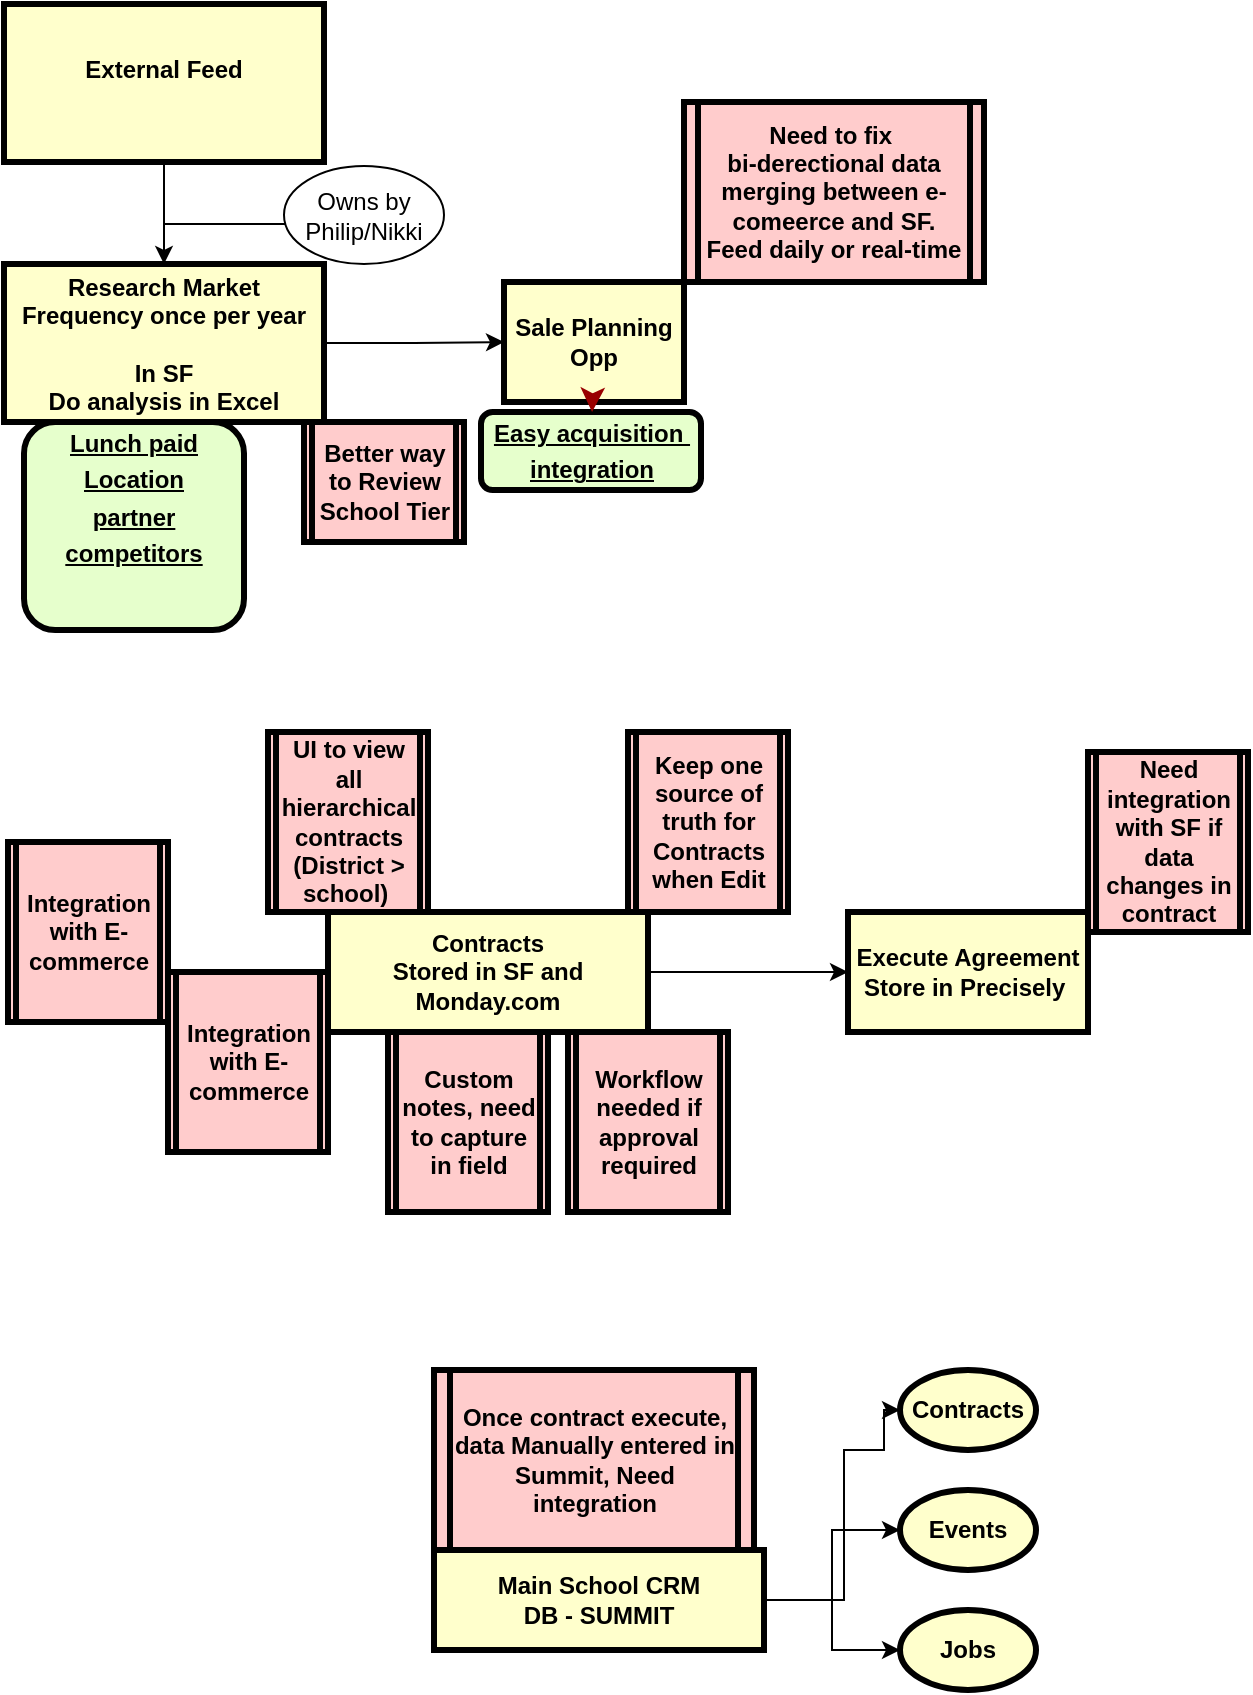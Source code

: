 <mxfile version="26.2.12">
  <diagram name="Page-1" id="c7558073-3199-34d8-9f00-42111426c3f3">
    <mxGraphModel dx="2085" dy="595" grid="1" gridSize="10" guides="1" tooltips="1" connect="1" arrows="1" fold="1" page="1" pageScale="1" pageWidth="826" pageHeight="1169" background="none" math="0" shadow="0">
      <root>
        <mxCell id="0" />
        <mxCell id="1" parent="0" />
        <mxCell id="2" value="&lt;p style=&quot;margin: 0px; margin-top: 4px; text-align: center; text-decoration: underline;&quot;&gt;Easy acquisition&amp;nbsp;&lt;/p&gt;&lt;p style=&quot;margin: 0px; margin-top: 4px; text-align: center; text-decoration: underline;&quot;&gt;integration&lt;/p&gt;" style="verticalAlign=middle;align=center;overflow=fill;fontSize=12;fontFamily=Helvetica;html=1;rounded=1;fontStyle=1;strokeWidth=3;fillColor=#E6FFCC" parent="1" vertex="1">
          <mxGeometry x="78.5" y="321" width="110" height="39" as="geometry" />
        </mxCell>
        <mxCell id="3" value="Sale Planning Opp" style="whiteSpace=wrap;align=center;verticalAlign=middle;fontStyle=1;strokeWidth=3;fillColor=#FFFFCC" parent="1" vertex="1">
          <mxGeometry x="90" y="256" width="90" height="60" as="geometry" />
        </mxCell>
        <mxCell id="StNsoj_P8_iYhHm3oGqo-103" value="" style="edgeStyle=orthogonalEdgeStyle;rounded=0;orthogonalLoop=1;jettySize=auto;html=1;" edge="1" parent="1" source="4" target="StNsoj_P8_iYhHm3oGqo-101">
          <mxGeometry relative="1" as="geometry" />
        </mxCell>
        <mxCell id="StNsoj_P8_iYhHm3oGqo-104" value="" style="edgeStyle=orthogonalEdgeStyle;rounded=0;orthogonalLoop=1;jettySize=auto;html=1;" edge="1" parent="1" source="4" target="StNsoj_P8_iYhHm3oGqo-101">
          <mxGeometry relative="1" as="geometry" />
        </mxCell>
        <mxCell id="StNsoj_P8_iYhHm3oGqo-105" style="edgeStyle=orthogonalEdgeStyle;rounded=0;orthogonalLoop=1;jettySize=auto;html=1;exitX=1;exitY=0.5;exitDx=0;exitDy=0;entryX=0;entryY=0.5;entryDx=0;entryDy=0;" edge="1" parent="1" source="4" target="3">
          <mxGeometry relative="1" as="geometry" />
        </mxCell>
        <mxCell id="4" value="Research Market&#xa;Frequency once per year&#xa;&#xa;In SF&#xa;Do analysis in Excel" style="whiteSpace=wrap;align=center;verticalAlign=middle;fontStyle=1;strokeWidth=3;fillColor=#FFFFCC" parent="1" vertex="1">
          <mxGeometry x="-160" y="247" width="160" height="79" as="geometry" />
        </mxCell>
        <mxCell id="36" value="" style="edgeStyle=none;noEdgeStyle=1;strokeColor=#990000;strokeWidth=2" parent="1" source="3" target="2" edge="1">
          <mxGeometry width="100" height="100" relative="1" as="geometry">
            <mxPoint x="20" y="250" as="sourcePoint" />
            <mxPoint x="120" y="150" as="targetPoint" />
          </mxGeometry>
        </mxCell>
        <mxCell id="StNsoj_P8_iYhHm3oGqo-96" value="&lt;p style=&quot;margin: 0px; margin-top: 4px; text-align: center; text-decoration: underline;&quot;&gt;Lunch paid&lt;/p&gt;&lt;p style=&quot;margin: 0px; margin-top: 4px; text-align: center; text-decoration: underline;&quot;&gt;Location&lt;/p&gt;&lt;p style=&quot;margin: 0px; margin-top: 4px; text-align: center; text-decoration: underline;&quot;&gt;partner&lt;/p&gt;&lt;p style=&quot;margin: 0px; margin-top: 4px; text-align: center; text-decoration: underline;&quot;&gt;competitors&lt;/p&gt;&lt;p style=&quot;margin: 0px; margin-top: 4px; text-align: center; text-decoration: underline;&quot;&gt;&lt;br&gt;&lt;/p&gt;" style="verticalAlign=middle;align=center;overflow=fill;fontSize=12;fontFamily=Helvetica;html=1;rounded=1;fontStyle=1;strokeWidth=3;fillColor=#E6FFCC" vertex="1" parent="1">
          <mxGeometry x="-150" y="326" width="110" height="104" as="geometry" />
        </mxCell>
        <mxCell id="StNsoj_P8_iYhHm3oGqo-100" value="" style="edgeStyle=orthogonalEdgeStyle;rounded=0;orthogonalLoop=1;jettySize=auto;html=1;" edge="1" parent="1" source="StNsoj_P8_iYhHm3oGqo-98" target="4">
          <mxGeometry relative="1" as="geometry" />
        </mxCell>
        <mxCell id="StNsoj_P8_iYhHm3oGqo-98" value="External Feed&#xa;" style="whiteSpace=wrap;align=center;verticalAlign=middle;fontStyle=1;strokeWidth=3;fillColor=#FFFFCC" vertex="1" parent="1">
          <mxGeometry x="-160" y="117" width="160" height="79" as="geometry" />
        </mxCell>
        <mxCell id="StNsoj_P8_iYhHm3oGqo-101" value="Owns by Philip/Nikki" style="ellipse;whiteSpace=wrap;html=1;" vertex="1" parent="1">
          <mxGeometry x="-20" y="198" width="80" height="49" as="geometry" />
        </mxCell>
        <mxCell id="StNsoj_P8_iYhHm3oGqo-102" value="Need to fix &#xa;bi-derectional data merging between e-comeerce and SF.&#xa;Feed daily or real-time" style="shape=process;whiteSpace=wrap;align=center;verticalAlign=middle;size=0.048;fontStyle=1;strokeWidth=3;fillColor=#FFCCCC" vertex="1" parent="1">
          <mxGeometry x="180" y="166" width="150" height="90" as="geometry" />
        </mxCell>
        <mxCell id="StNsoj_P8_iYhHm3oGqo-106" value="Better way to Review School Tier" style="shape=process;whiteSpace=wrap;align=center;verticalAlign=middle;size=0.048;fontStyle=1;strokeWidth=3;fillColor=#FFCCCC" vertex="1" parent="1">
          <mxGeometry x="-10" y="326" width="80" height="60" as="geometry" />
        </mxCell>
        <mxCell id="StNsoj_P8_iYhHm3oGqo-114" value="" style="edgeStyle=orthogonalEdgeStyle;rounded=0;orthogonalLoop=1;jettySize=auto;html=1;" edge="1" parent="1" source="StNsoj_P8_iYhHm3oGqo-107" target="StNsoj_P8_iYhHm3oGqo-113">
          <mxGeometry relative="1" as="geometry" />
        </mxCell>
        <mxCell id="StNsoj_P8_iYhHm3oGqo-107" value="Contracts&#xa;Stored in SF and Monday.com" style="whiteSpace=wrap;align=center;verticalAlign=middle;fontStyle=1;strokeWidth=3;fillColor=#FFFFCC" vertex="1" parent="1">
          <mxGeometry x="2" y="571" width="160" height="60" as="geometry" />
        </mxCell>
        <mxCell id="StNsoj_P8_iYhHm3oGqo-108" value="Keep one source of truth for Contracts when Edit" style="shape=process;whiteSpace=wrap;align=center;verticalAlign=middle;size=0.048;fontStyle=1;strokeWidth=3;fillColor=#FFCCCC" vertex="1" parent="1">
          <mxGeometry x="152" y="481" width="80" height="90" as="geometry" />
        </mxCell>
        <mxCell id="StNsoj_P8_iYhHm3oGqo-109" value="UI to view all hierarchical contracts (District &gt; school) " style="shape=process;whiteSpace=wrap;align=center;verticalAlign=middle;size=0.048;fontStyle=1;strokeWidth=3;fillColor=#FFCCCC" vertex="1" parent="1">
          <mxGeometry x="-28" y="481" width="80" height="90" as="geometry" />
        </mxCell>
        <mxCell id="StNsoj_P8_iYhHm3oGqo-110" value="Integration with E-commerce" style="shape=process;whiteSpace=wrap;align=center;verticalAlign=middle;size=0.048;fontStyle=1;strokeWidth=3;fillColor=#FFCCCC" vertex="1" parent="1">
          <mxGeometry x="-78" y="601" width="80" height="90" as="geometry" />
        </mxCell>
        <mxCell id="StNsoj_P8_iYhHm3oGqo-111" value="Integration with E-commerce" style="shape=process;whiteSpace=wrap;align=center;verticalAlign=middle;size=0.048;fontStyle=1;strokeWidth=3;fillColor=#FFCCCC" vertex="1" parent="1">
          <mxGeometry x="-158" y="536" width="80" height="90" as="geometry" />
        </mxCell>
        <mxCell id="StNsoj_P8_iYhHm3oGqo-113" value="Execute Agreement&lt;div&gt;Store in Precisely&amp;nbsp;&lt;/div&gt;" style="whiteSpace=wrap;html=1;fillColor=#FFFFCC;fontStyle=1;strokeWidth=3;" vertex="1" parent="1">
          <mxGeometry x="262" y="571" width="120" height="60" as="geometry" />
        </mxCell>
        <mxCell id="StNsoj_P8_iYhHm3oGqo-115" value="Need integration with SF if data changes in contract" style="shape=process;whiteSpace=wrap;align=center;verticalAlign=middle;size=0.048;fontStyle=1;strokeWidth=3;fillColor=#FFCCCC" vertex="1" parent="1">
          <mxGeometry x="382" y="491" width="80" height="90" as="geometry" />
        </mxCell>
        <mxCell id="StNsoj_P8_iYhHm3oGqo-116" value="Custom notes, need to capture in field" style="shape=process;whiteSpace=wrap;align=center;verticalAlign=middle;size=0.048;fontStyle=1;strokeWidth=3;fillColor=#FFCCCC" vertex="1" parent="1">
          <mxGeometry x="32" y="631" width="80" height="90" as="geometry" />
        </mxCell>
        <mxCell id="StNsoj_P8_iYhHm3oGqo-117" value="Workflow needed if approval required" style="shape=process;whiteSpace=wrap;align=center;verticalAlign=middle;size=0.048;fontStyle=1;strokeWidth=3;fillColor=#FFCCCC" vertex="1" parent="1">
          <mxGeometry x="122" y="631" width="80" height="90" as="geometry" />
        </mxCell>
        <mxCell id="StNsoj_P8_iYhHm3oGqo-121" value="" style="edgeStyle=orthogonalEdgeStyle;rounded=0;orthogonalLoop=1;jettySize=auto;html=1;entryX=0;entryY=0.5;entryDx=0;entryDy=0;" edge="1" parent="1" source="StNsoj_P8_iYhHm3oGqo-118" target="StNsoj_P8_iYhHm3oGqo-120">
          <mxGeometry relative="1" as="geometry">
            <mxPoint x="280" y="820" as="targetPoint" />
            <Array as="points">
              <mxPoint x="260" y="915" />
              <mxPoint x="260" y="840" />
              <mxPoint x="280" y="840" />
              <mxPoint x="280" y="820" />
            </Array>
          </mxGeometry>
        </mxCell>
        <mxCell id="StNsoj_P8_iYhHm3oGqo-124" style="edgeStyle=orthogonalEdgeStyle;rounded=0;orthogonalLoop=1;jettySize=auto;html=1;entryX=0;entryY=0.5;entryDx=0;entryDy=0;" edge="1" parent="1" source="StNsoj_P8_iYhHm3oGqo-118" target="StNsoj_P8_iYhHm3oGqo-123">
          <mxGeometry relative="1" as="geometry" />
        </mxCell>
        <mxCell id="StNsoj_P8_iYhHm3oGqo-125" style="edgeStyle=orthogonalEdgeStyle;rounded=0;orthogonalLoop=1;jettySize=auto;html=1;entryX=0;entryY=0.5;entryDx=0;entryDy=0;" edge="1" parent="1" source="StNsoj_P8_iYhHm3oGqo-118" target="StNsoj_P8_iYhHm3oGqo-122">
          <mxGeometry relative="1" as="geometry" />
        </mxCell>
        <mxCell id="StNsoj_P8_iYhHm3oGqo-118" value="Main School CRM&#xa;DB - SUMMIT" style="whiteSpace=wrap;align=center;verticalAlign=middle;fontStyle=1;strokeWidth=3;fillColor=#FFFFCC" vertex="1" parent="1">
          <mxGeometry x="55" y="890" width="165" height="50" as="geometry" />
        </mxCell>
        <mxCell id="StNsoj_P8_iYhHm3oGqo-119" value="Once contract execute, data Manually entered in Summit, Need integration" style="shape=process;whiteSpace=wrap;align=center;verticalAlign=middle;size=0.048;fontStyle=1;strokeWidth=3;fillColor=#FFCCCC" vertex="1" parent="1">
          <mxGeometry x="55" y="800" width="160" height="90" as="geometry" />
        </mxCell>
        <mxCell id="StNsoj_P8_iYhHm3oGqo-120" value="Contracts" style="ellipse;whiteSpace=wrap;html=1;fillColor=#FFFFCC;fontStyle=1;strokeWidth=3;" vertex="1" parent="1">
          <mxGeometry x="288" y="800" width="68" height="40" as="geometry" />
        </mxCell>
        <mxCell id="StNsoj_P8_iYhHm3oGqo-122" value="Events" style="ellipse;whiteSpace=wrap;html=1;fillColor=#FFFFCC;fontStyle=1;strokeWidth=3;" vertex="1" parent="1">
          <mxGeometry x="288" y="860" width="68" height="40" as="geometry" />
        </mxCell>
        <mxCell id="StNsoj_P8_iYhHm3oGqo-123" value="Jobs" style="ellipse;whiteSpace=wrap;html=1;fillColor=#FFFFCC;fontStyle=1;strokeWidth=3;" vertex="1" parent="1">
          <mxGeometry x="288" y="920" width="68" height="40" as="geometry" />
        </mxCell>
      </root>
    </mxGraphModel>
  </diagram>
</mxfile>
